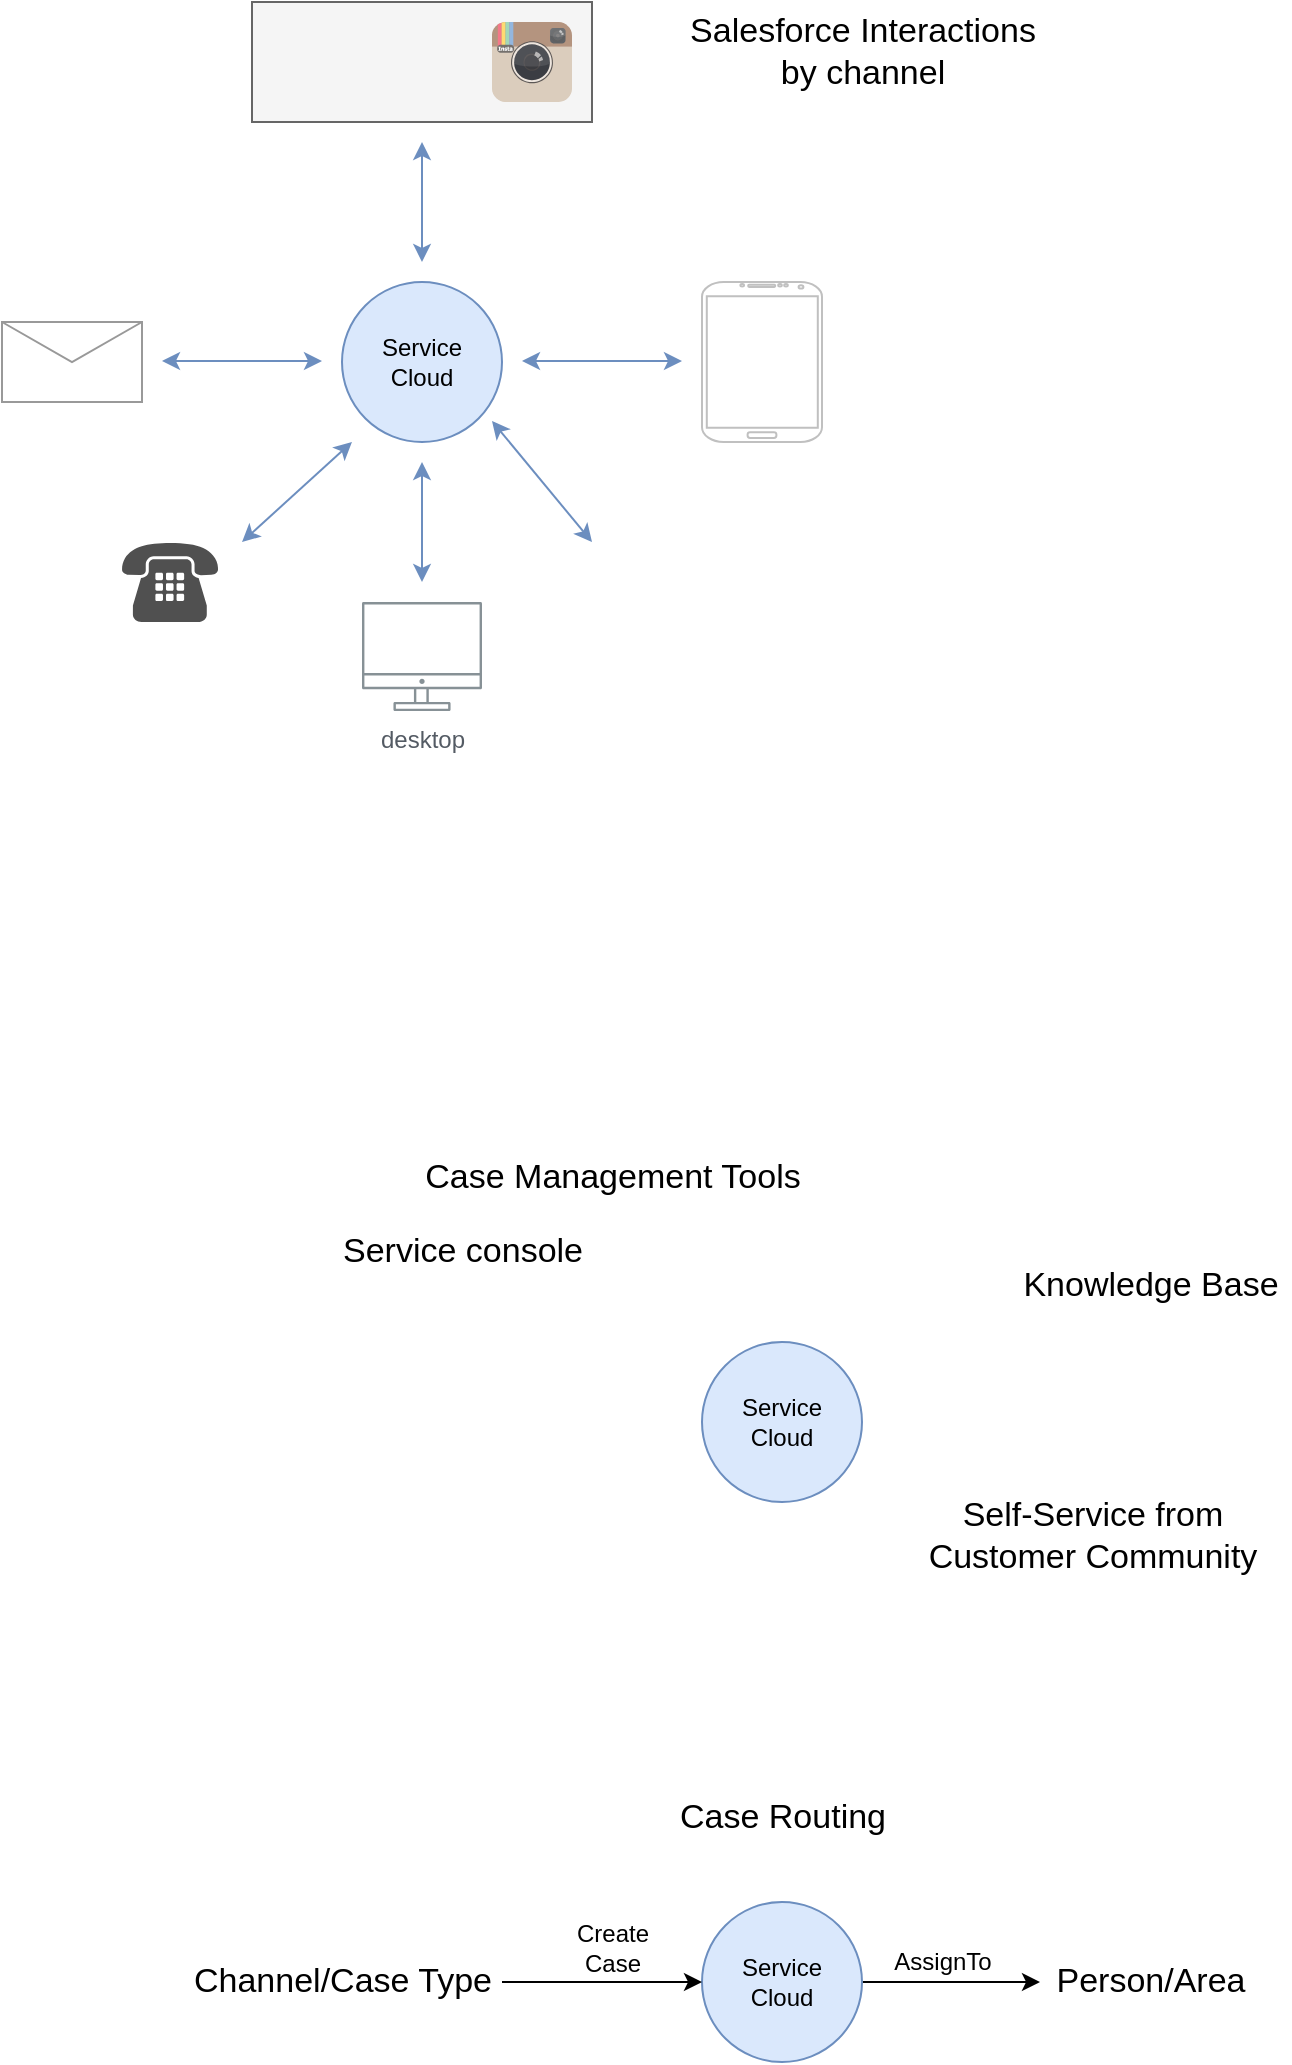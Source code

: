 <mxfile version="12.7.4" type="github">
  <diagram id="ag3dVYCGJuGmBB14NgHO" name="Page-1">
    <mxGraphModel dx="1186" dy="773" grid="1" gridSize="10" guides="1" tooltips="1" connect="1" arrows="1" fold="1" page="1" pageScale="1" pageWidth="827" pageHeight="1169" math="0" shadow="0">
      <root>
        <mxCell id="0" />
        <mxCell id="1" parent="0" />
        <mxCell id="snt15m9TcJzvURxw8jZ2-1" value="Service&lt;br&gt;Cloud" style="ellipse;whiteSpace=wrap;html=1;aspect=fixed;fillColor=#dae8fc;strokeColor=#6c8ebf;" vertex="1" parent="1">
          <mxGeometry x="180" y="150" width="80" height="80" as="geometry" />
        </mxCell>
        <mxCell id="snt15m9TcJzvURxw8jZ2-2" value="" style="verticalLabelPosition=bottom;shadow=0;dashed=0;align=center;html=1;verticalAlign=top;strokeWidth=1;shape=mxgraph.mockup.misc.mail2;strokeColor=#999999;" vertex="1" parent="1">
          <mxGeometry x="10" y="170" width="70" height="40" as="geometry" />
        </mxCell>
        <mxCell id="snt15m9TcJzvURxw8jZ2-3" value="" style="verticalLabelPosition=bottom;verticalAlign=top;html=1;shadow=0;dashed=0;strokeWidth=1;shape=mxgraph.android.phone2;strokeColor=#c0c0c0;" vertex="1" parent="1">
          <mxGeometry x="360" y="150" width="60" height="80" as="geometry" />
        </mxCell>
        <mxCell id="snt15m9TcJzvURxw8jZ2-4" value="" style="whiteSpace=wrap;html=1;fillColor=#f5f5f5;strokeColor=#666666;fontColor=#333333;" vertex="1" parent="1">
          <mxGeometry x="135" y="10" width="170" height="60" as="geometry" />
        </mxCell>
        <mxCell id="snt15m9TcJzvURxw8jZ2-5" value="" style="shape=image;html=1;verticalAlign=top;verticalLabelPosition=bottom;labelBackgroundColor=#ffffff;imageAspect=0;aspect=fixed;image=https://cdn3.iconfinder.com/data/icons/social-network-2/512/650867-facebook-128.png;fillColor=#f5f5f5;strokeColor=#666666;fontColor=#333333;" vertex="1" parent="1">
          <mxGeometry x="145" y="20" width="40" height="40" as="geometry" />
        </mxCell>
        <mxCell id="snt15m9TcJzvURxw8jZ2-6" value="" style="shape=image;html=1;verticalAlign=top;verticalLabelPosition=bottom;labelBackgroundColor=#ffffff;imageAspect=0;aspect=fixed;image=https://cdn3.iconfinder.com/data/icons/social-network-2/512/650855-twitter-128.png;fillColor=#f5f5f5;strokeColor=#666666;fontColor=#333333;" vertex="1" parent="1">
          <mxGeometry x="200" y="20" width="40" height="40" as="geometry" />
        </mxCell>
        <mxCell id="snt15m9TcJzvURxw8jZ2-7" value="" style="dashed=0;outlineConnect=0;html=1;align=center;labelPosition=center;verticalLabelPosition=bottom;verticalAlign=top;shape=mxgraph.weblogos.instagram;fillColor=#f5f5f5;strokeColor=#666666;fontColor=#333333;" vertex="1" parent="1">
          <mxGeometry x="255" y="20" width="40" height="40" as="geometry" />
        </mxCell>
        <mxCell id="snt15m9TcJzvURxw8jZ2-8" style="edgeStyle=orthogonalEdgeStyle;rounded=0;orthogonalLoop=1;jettySize=auto;html=1;exitX=0.5;exitY=1;exitDx=0;exitDy=0;fillColor=#f5f5f5;strokeColor=#666666;" edge="1" parent="1" source="snt15m9TcJzvURxw8jZ2-4" target="snt15m9TcJzvURxw8jZ2-4">
          <mxGeometry relative="1" as="geometry" />
        </mxCell>
        <mxCell id="snt15m9TcJzvURxw8jZ2-10" value="" style="pointerEvents=1;shadow=0;dashed=0;html=1;strokeColor=none;fillColor=#505050;labelPosition=center;verticalLabelPosition=bottom;verticalAlign=top;outlineConnect=0;align=center;shape=mxgraph.office.devices.phone_traditional;" vertex="1" parent="1">
          <mxGeometry x="70" y="280" width="48" height="40" as="geometry" />
        </mxCell>
        <mxCell id="snt15m9TcJzvURxw8jZ2-11" value="desktop" style="outlineConnect=0;gradientColor=none;fontColor=#545B64;strokeColor=none;fillColor=#879196;dashed=0;verticalLabelPosition=bottom;verticalAlign=top;align=center;html=1;fontSize=12;fontStyle=0;aspect=fixed;shape=mxgraph.aws4.illustration_desktop;pointerEvents=1" vertex="1" parent="1">
          <mxGeometry x="190" y="310" width="60" height="54.6" as="geometry" />
        </mxCell>
        <mxCell id="snt15m9TcJzvURxw8jZ2-12" value="" style="shape=image;html=1;verticalAlign=top;verticalLabelPosition=bottom;labelBackgroundColor=#ffffff;imageAspect=0;aspect=fixed;image=https://cdn3.iconfinder.com/data/icons/forall/1062/window-128.png" vertex="1" parent="1">
          <mxGeometry x="310" y="270" width="60" height="60" as="geometry" />
        </mxCell>
        <mxCell id="snt15m9TcJzvURxw8jZ2-13" value="" style="endArrow=classic;startArrow=classic;html=1;fillColor=#dae8fc;strokeColor=#6c8ebf;" edge="1" parent="1">
          <mxGeometry width="50" height="50" relative="1" as="geometry">
            <mxPoint x="90" y="189.5" as="sourcePoint" />
            <mxPoint x="170" y="189.5" as="targetPoint" />
          </mxGeometry>
        </mxCell>
        <mxCell id="snt15m9TcJzvURxw8jZ2-14" value="" style="endArrow=classic;startArrow=classic;html=1;fillColor=#dae8fc;strokeColor=#6c8ebf;" edge="1" parent="1">
          <mxGeometry width="50" height="50" relative="1" as="geometry">
            <mxPoint x="270" y="189.5" as="sourcePoint" />
            <mxPoint x="350" y="189.5" as="targetPoint" />
          </mxGeometry>
        </mxCell>
        <mxCell id="snt15m9TcJzvURxw8jZ2-15" value="" style="endArrow=classic;startArrow=classic;html=1;fillColor=#dae8fc;strokeColor=#6c8ebf;" edge="1" parent="1">
          <mxGeometry width="50" height="50" relative="1" as="geometry">
            <mxPoint x="255" y="219.5" as="sourcePoint" />
            <mxPoint x="305" y="280" as="targetPoint" />
          </mxGeometry>
        </mxCell>
        <mxCell id="snt15m9TcJzvURxw8jZ2-16" value="" style="endArrow=classic;startArrow=classic;html=1;fillColor=#dae8fc;strokeColor=#6c8ebf;" edge="1" parent="1">
          <mxGeometry width="50" height="50" relative="1" as="geometry">
            <mxPoint x="185" y="230" as="sourcePoint" />
            <mxPoint x="130" y="280" as="targetPoint" />
          </mxGeometry>
        </mxCell>
        <mxCell id="snt15m9TcJzvURxw8jZ2-17" value="" style="endArrow=classic;startArrow=classic;html=1;fillColor=#dae8fc;strokeColor=#6c8ebf;" edge="1" parent="1">
          <mxGeometry width="50" height="50" relative="1" as="geometry">
            <mxPoint x="220" y="240" as="sourcePoint" />
            <mxPoint x="220" y="300" as="targetPoint" />
          </mxGeometry>
        </mxCell>
        <mxCell id="snt15m9TcJzvURxw8jZ2-18" value="" style="endArrow=classic;startArrow=classic;html=1;fillColor=#dae8fc;strokeColor=#6c8ebf;" edge="1" parent="1">
          <mxGeometry width="50" height="50" relative="1" as="geometry">
            <mxPoint x="220" y="140" as="sourcePoint" />
            <mxPoint x="220" y="80" as="targetPoint" />
          </mxGeometry>
        </mxCell>
        <mxCell id="snt15m9TcJzvURxw8jZ2-19" value="Salesforce Interactions&lt;br style=&quot;font-size: 17px;&quot;&gt;by channel" style="text;html=1;align=center;verticalAlign=middle;resizable=0;points=[];autosize=1;fontColor=#000000;fontSize=17;" vertex="1" parent="1">
          <mxGeometry x="345" y="10" width="190" height="50" as="geometry" />
        </mxCell>
        <mxCell id="snt15m9TcJzvURxw8jZ2-20" value="Service&lt;br&gt;Cloud" style="ellipse;whiteSpace=wrap;html=1;aspect=fixed;fillColor=#dae8fc;strokeColor=#6c8ebf;" vertex="1" parent="1">
          <mxGeometry x="360" y="680" width="80" height="80" as="geometry" />
        </mxCell>
        <mxCell id="snt15m9TcJzvURxw8jZ2-21" value="" style="shape=image;html=1;verticalAlign=top;verticalLabelPosition=bottom;labelBackgroundColor=#ffffff;imageAspect=0;aspect=fixed;image=https://cdn2.iconfinder.com/data/icons/free-1/128/Page__web__web_page-128.png;fontSize=17;fontColor=#000000;" vertex="1" parent="1">
          <mxGeometry x="190.5" y="650" width="99" height="99" as="geometry" />
        </mxCell>
        <mxCell id="snt15m9TcJzvURxw8jZ2-22" value="Service console" style="text;html=1;align=center;verticalAlign=middle;resizable=0;points=[];autosize=1;fontSize=17;fontColor=#000000;" vertex="1" parent="1">
          <mxGeometry x="170" y="620" width="140" height="30" as="geometry" />
        </mxCell>
        <mxCell id="snt15m9TcJzvURxw8jZ2-23" value="Case Management Tools" style="text;html=1;align=center;verticalAlign=middle;resizable=0;points=[];autosize=1;fontSize=17;fontColor=#000000;" vertex="1" parent="1">
          <mxGeometry x="215" y="583" width="200" height="30" as="geometry" />
        </mxCell>
        <mxCell id="snt15m9TcJzvURxw8jZ2-24" value="Knowledge Base" style="text;html=1;align=center;verticalAlign=middle;resizable=0;points=[];autosize=1;fontSize=17;fontColor=#000000;" vertex="1" parent="1">
          <mxGeometry x="514" y="637" width="140" height="30" as="geometry" />
        </mxCell>
        <mxCell id="snt15m9TcJzvURxw8jZ2-25" value="Self-Service from &lt;br&gt;Customer Community" style="text;html=1;align=center;verticalAlign=middle;resizable=0;points=[];autosize=1;fontSize=17;fontColor=#000000;" vertex="1" parent="1">
          <mxGeometry x="465" y="752" width="180" height="50" as="geometry" />
        </mxCell>
        <mxCell id="snt15m9TcJzvURxw8jZ2-33" style="edgeStyle=orthogonalEdgeStyle;rounded=0;orthogonalLoop=1;jettySize=auto;html=1;exitX=1;exitY=0.5;exitDx=0;exitDy=0;fontSize=17;fontColor=#000000;" edge="1" parent="1" source="snt15m9TcJzvURxw8jZ2-26" target="snt15m9TcJzvURxw8jZ2-29">
          <mxGeometry relative="1" as="geometry" />
        </mxCell>
        <mxCell id="snt15m9TcJzvURxw8jZ2-35" value="AssignTo" style="text;html=1;align=center;verticalAlign=middle;resizable=0;points=[];labelBackgroundColor=#ffffff;fontSize=12;fontColor=#000000;" vertex="1" connectable="0" parent="snt15m9TcJzvURxw8jZ2-33">
          <mxGeometry x="-0.101" y="-1" relative="1" as="geometry">
            <mxPoint y="-11" as="offset" />
          </mxGeometry>
        </mxCell>
        <mxCell id="snt15m9TcJzvURxw8jZ2-26" value="Service&lt;br&gt;Cloud" style="ellipse;whiteSpace=wrap;html=1;aspect=fixed;fillColor=#dae8fc;strokeColor=#6c8ebf;" vertex="1" parent="1">
          <mxGeometry x="360" y="960" width="80" height="80" as="geometry" />
        </mxCell>
        <mxCell id="snt15m9TcJzvURxw8jZ2-27" value="Case Routing" style="text;html=1;align=center;verticalAlign=middle;resizable=0;points=[];autosize=1;fontSize=17;fontColor=#000000;" vertex="1" parent="1">
          <mxGeometry x="340" y="903" width="120" height="30" as="geometry" />
        </mxCell>
        <mxCell id="snt15m9TcJzvURxw8jZ2-32" style="edgeStyle=orthogonalEdgeStyle;rounded=0;orthogonalLoop=1;jettySize=auto;html=1;entryX=0;entryY=0.5;entryDx=0;entryDy=0;fontSize=17;fontColor=#000000;" edge="1" parent="1" source="snt15m9TcJzvURxw8jZ2-28" target="snt15m9TcJzvURxw8jZ2-26">
          <mxGeometry relative="1" as="geometry" />
        </mxCell>
        <mxCell id="snt15m9TcJzvURxw8jZ2-36" value="Create&lt;br&gt;Case" style="text;html=1;align=center;verticalAlign=middle;resizable=0;points=[];labelBackgroundColor=#ffffff;fontSize=12;fontColor=#000000;" vertex="1" connectable="0" parent="snt15m9TcJzvURxw8jZ2-32">
          <mxGeometry x="0.04" y="-1" relative="1" as="geometry">
            <mxPoint x="3" y="-18" as="offset" />
          </mxGeometry>
        </mxCell>
        <mxCell id="snt15m9TcJzvURxw8jZ2-28" value="Channel/Case Type" style="text;html=1;align=center;verticalAlign=middle;resizable=0;points=[];autosize=1;fontSize=17;fontColor=#000000;" vertex="1" parent="1">
          <mxGeometry x="100" y="985" width="160" height="30" as="geometry" />
        </mxCell>
        <mxCell id="snt15m9TcJzvURxw8jZ2-29" value="Person/Area" style="text;html=1;align=center;verticalAlign=middle;resizable=0;points=[];autosize=1;fontSize=17;fontColor=#000000;" vertex="1" parent="1">
          <mxGeometry x="529" y="985" width="110" height="30" as="geometry" />
        </mxCell>
      </root>
    </mxGraphModel>
  </diagram>
</mxfile>
